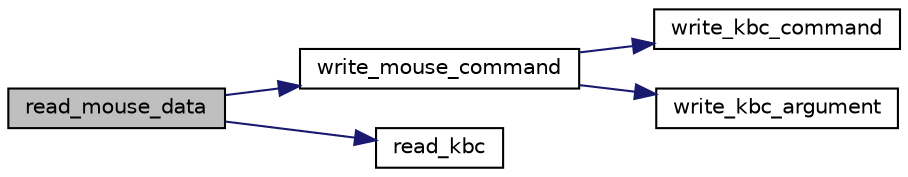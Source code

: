 digraph "read_mouse_data"
{
 // INTERACTIVE_SVG=YES
 // LATEX_PDF_SIZE
  bgcolor="transparent";
  edge [fontname="Helvetica",fontsize="10",labelfontname="Helvetica",labelfontsize="10"];
  node [fontname="Helvetica",fontsize="10",shape=record];
  rankdir="LR";
  Node17 [label="read_mouse_data",height=0.2,width=0.4,color="black", fillcolor="grey75", style="filled", fontcolor="black",tooltip="reads data from mouse buffer"];
  Node17 -> Node18 [color="midnightblue",fontsize="10",style="solid",fontname="Helvetica"];
  Node18 [label="write_mouse_command",height=0.2,width=0.4,color="black",URL="$group__mouse.html#ga26d0989b9acaa8dea02b2f0639916c0e",tooltip="makes a mouse kernel call"];
  Node18 -> Node19 [color="midnightblue",fontsize="10",style="solid",fontname="Helvetica"];
  Node19 [label="write_kbc_command",height=0.2,width=0.4,color="black",URL="$group__mouse.html#gac193b39c229dcec39b0d82bb9f242574",tooltip="makes a kbd kernel call"];
  Node18 -> Node20 [color="midnightblue",fontsize="10",style="solid",fontname="Helvetica"];
  Node20 [label="write_kbc_argument",height=0.2,width=0.4,color="black",URL="$group__mouse.html#gaa581647856759c0789e39e87beb056c0",tooltip=" "];
  Node17 -> Node21 [color="midnightblue",fontsize="10",style="solid",fontname="Helvetica"];
  Node21 [label="read_kbc",height=0.2,width=0.4,color="black",URL="$group__mouse.html#gad82d7239d54c89cbccd5c7e8f742973d",tooltip="Read from the kbc buffer."];
}
